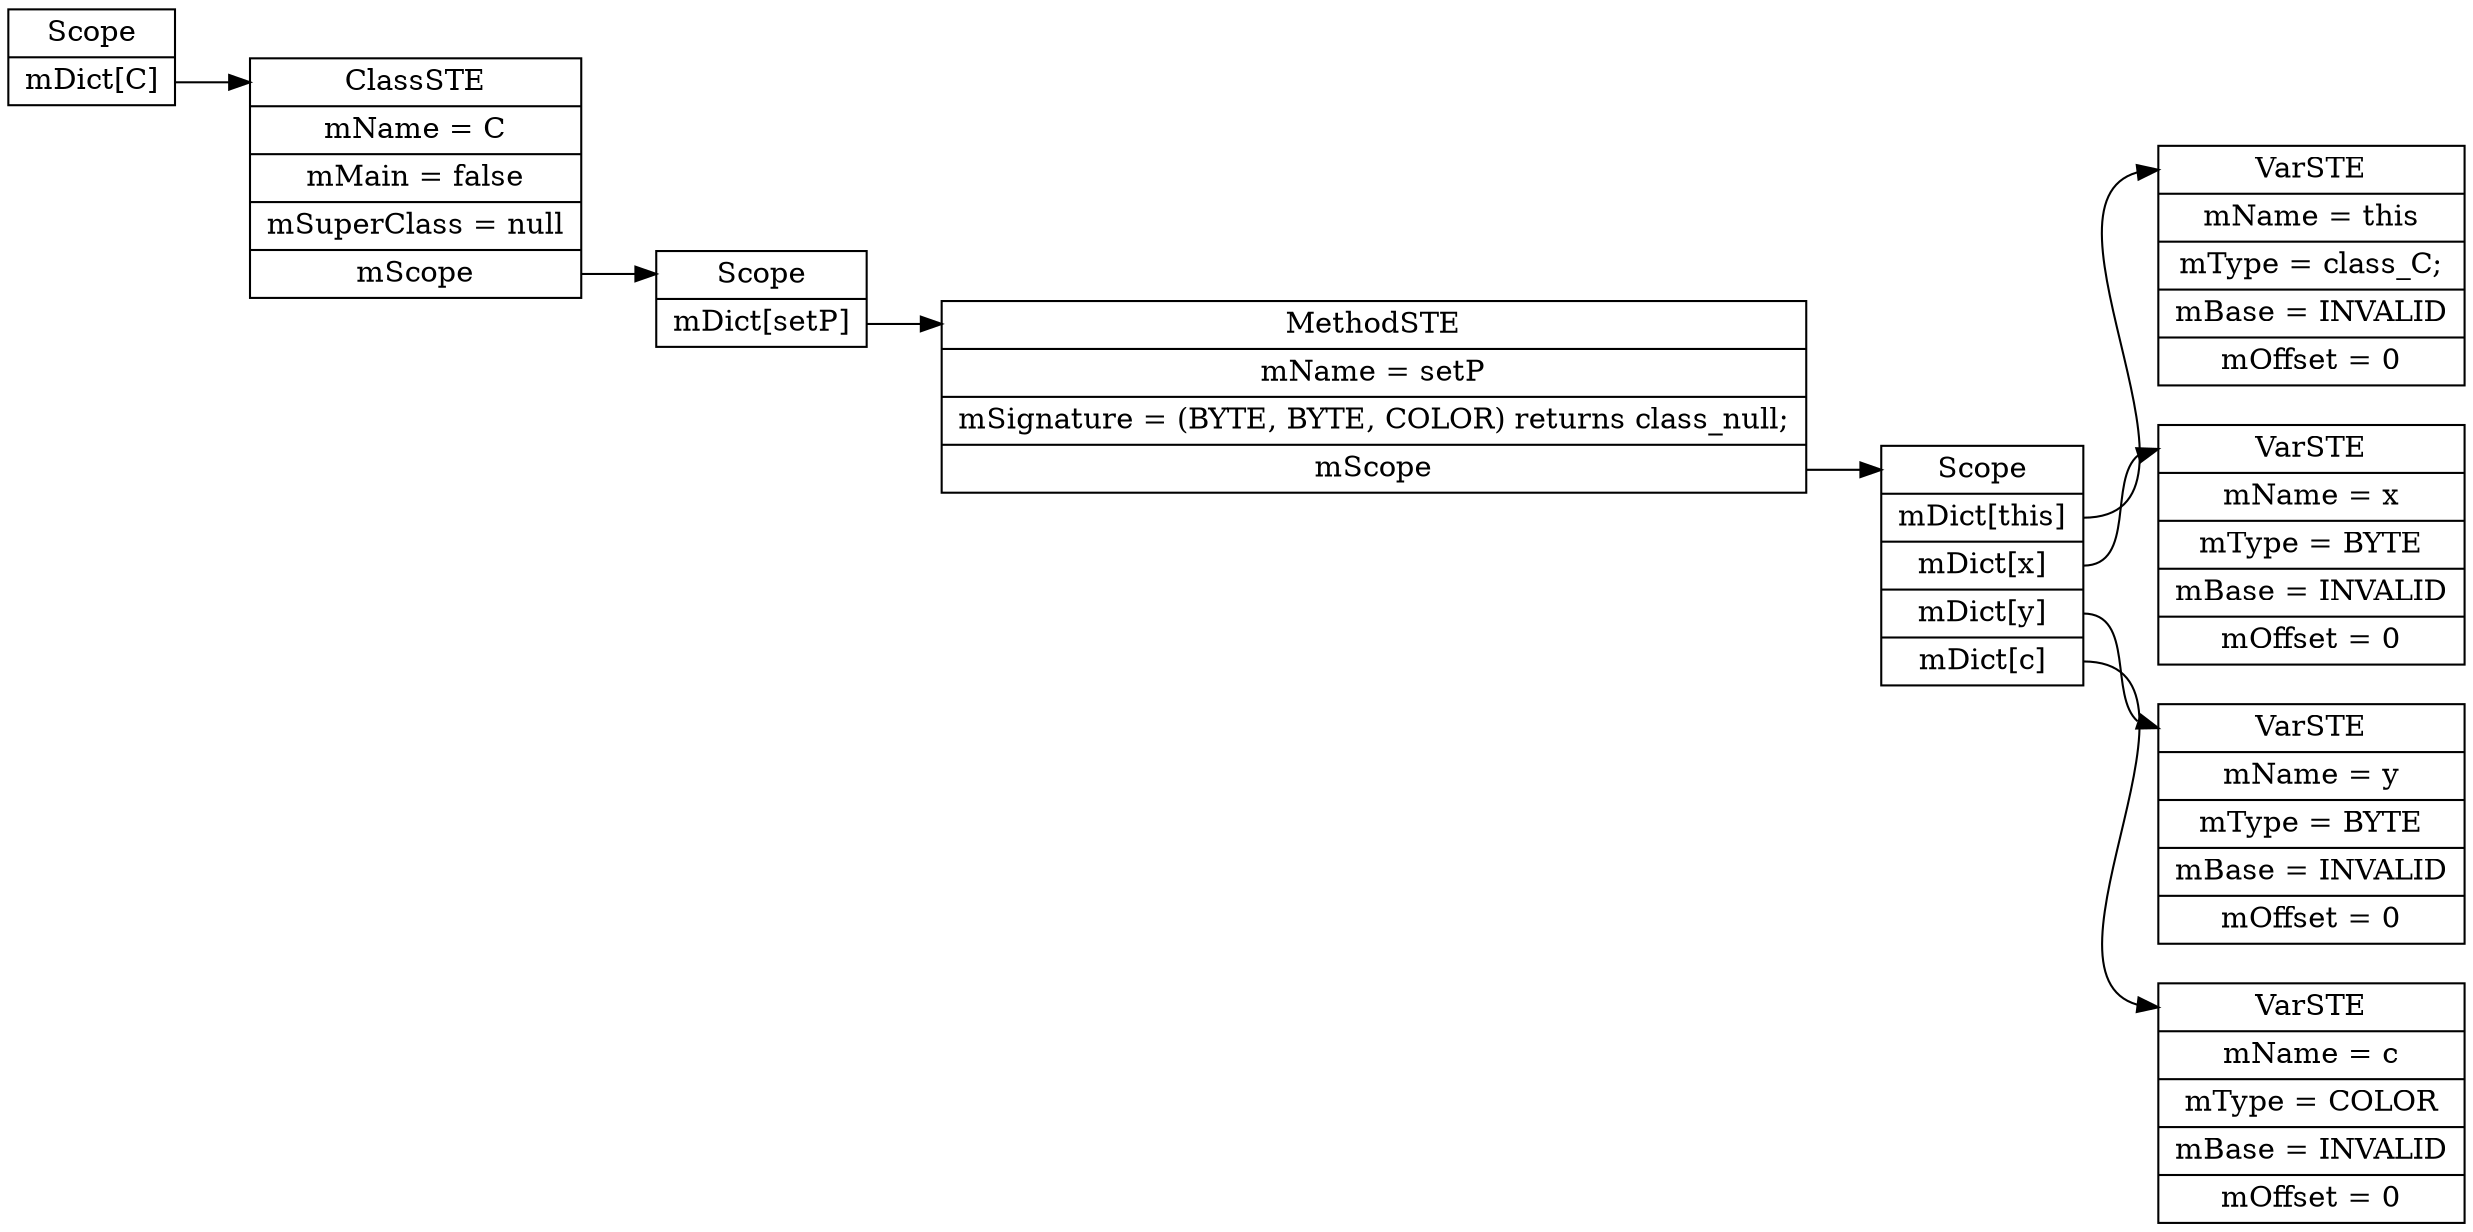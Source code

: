 digraph SymTable {
	graph [rankdir="LR"];
	node [shape=record];
	0 [label=" <f0> Scope | <f1> mDict\[C\] "];
	0:<f1> -> 1:<f0>;
	1 [label=" <f0> ClassSTE | <f1> mName = C| <f2> mMain = false| <f3> mSuperClass = null| <f4> mScope "];
	1:<f4> -> 2:<f0>;
	2 [label=" <f0> Scope | <f1> mDict\[setP\] "];
	2:<f1> -> 3:<f0>;
	3 [label=" <f0> MethodSTE | <f1> mName = setP| <f2> mSignature = (BYTE, BYTE, COLOR) returns class_null;| <f3> mScope "];
	3:<f3> -> 4:<f0>;
	4 [label=" <f0> Scope | <f1> mDict\[this\] | <f2> mDict\[x\] | <f3> mDict\[y\] | <f4> mDict\[c\] "];
	4:<f1> -> 5:<f0>;
	5 [label=" <f0> VarSTE | <f1> mName = this| <f2> mType = class_C;| <f3> mBase = INVALID| <f4> mOffset = 0"];
	4:<f2> -> 6:<f0>;
	6 [label=" <f0> VarSTE | <f1> mName = x| <f2> mType = BYTE| <f3> mBase = INVALID| <f4> mOffset = 0"];
	4:<f3> -> 7:<f0>;
	7 [label=" <f0> VarSTE | <f1> mName = y| <f2> mType = BYTE| <f3> mBase = INVALID| <f4> mOffset = 0"];
	4:<f4> -> 8:<f0>;
	8 [label=" <f0> VarSTE | <f1> mName = c| <f2> mType = COLOR| <f3> mBase = INVALID| <f4> mOffset = 0"];
}
